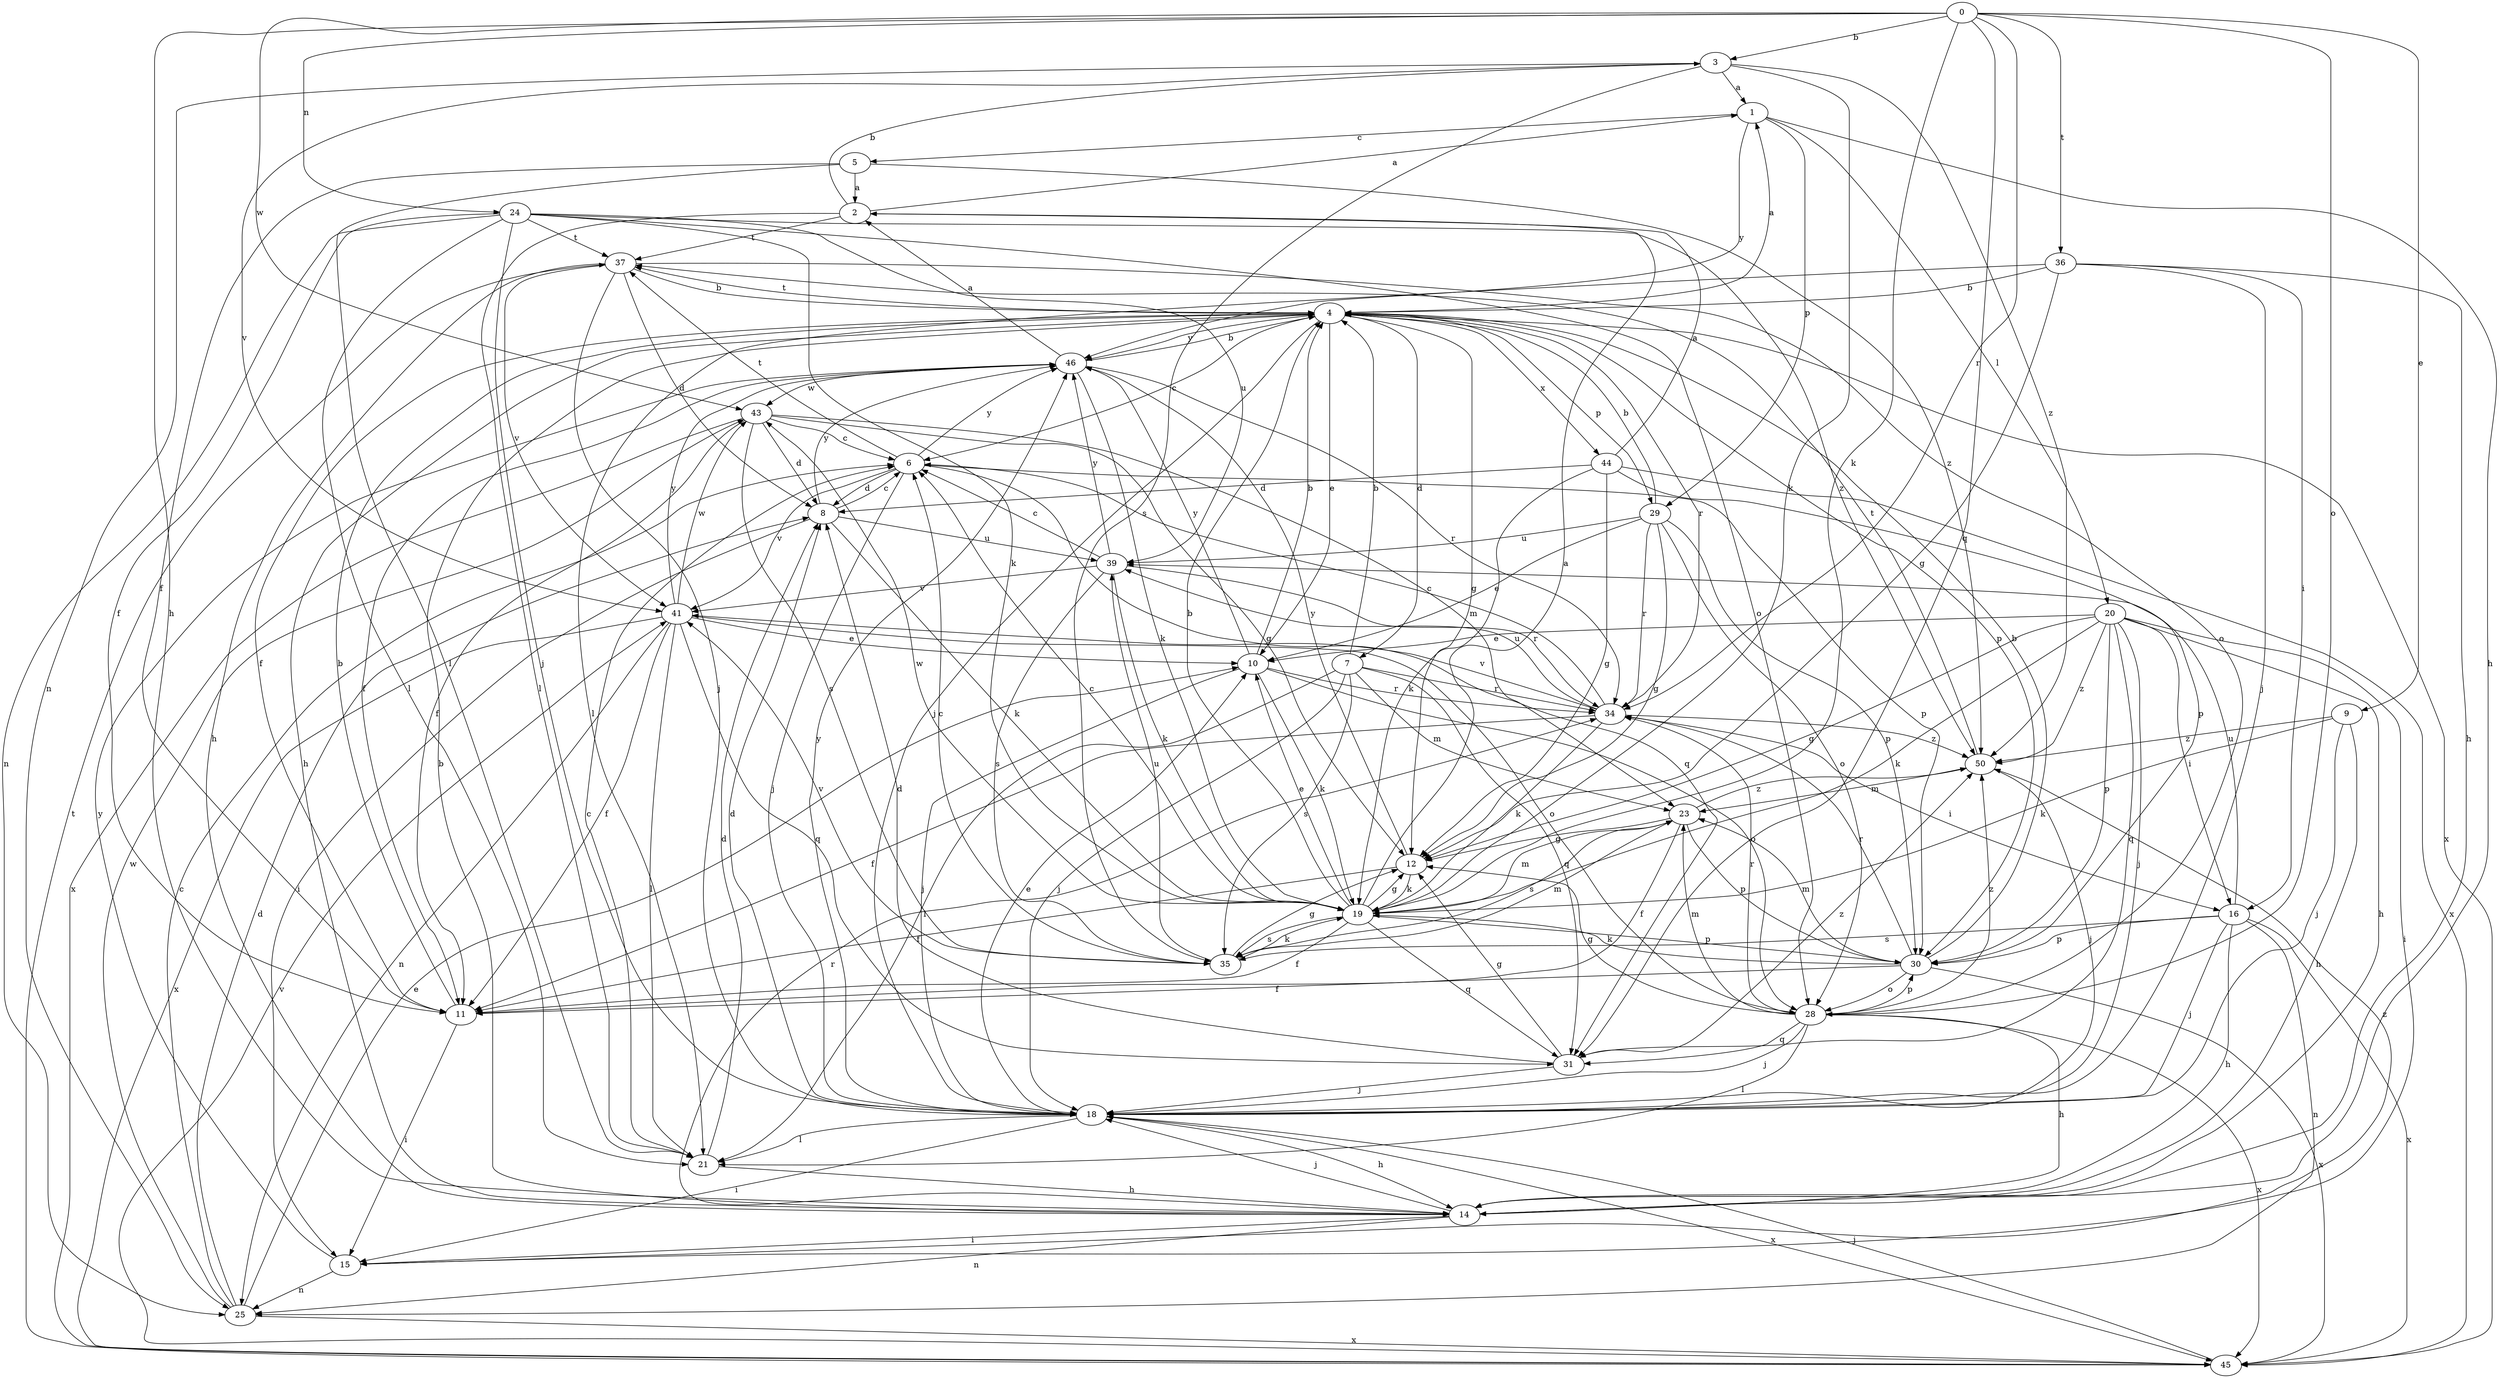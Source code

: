 strict digraph  {
0;
1;
2;
3;
4;
5;
6;
7;
8;
9;
10;
11;
12;
14;
15;
16;
18;
19;
20;
21;
23;
24;
25;
28;
29;
30;
31;
34;
35;
36;
37;
39;
41;
43;
44;
45;
46;
50;
0 -> 3  [label=b];
0 -> 9  [label=e];
0 -> 14  [label=h];
0 -> 19  [label=k];
0 -> 24  [label=n];
0 -> 28  [label=o];
0 -> 31  [label=q];
0 -> 34  [label=r];
0 -> 36  [label=t];
0 -> 43  [label=w];
1 -> 5  [label=c];
1 -> 14  [label=h];
1 -> 20  [label=l];
1 -> 29  [label=p];
1 -> 46  [label=y];
2 -> 1  [label=a];
2 -> 3  [label=b];
2 -> 21  [label=l];
2 -> 37  [label=t];
3 -> 1  [label=a];
3 -> 19  [label=k];
3 -> 25  [label=n];
3 -> 35  [label=s];
3 -> 41  [label=v];
3 -> 50  [label=z];
4 -> 1  [label=a];
4 -> 6  [label=c];
4 -> 7  [label=d];
4 -> 10  [label=e];
4 -> 11  [label=f];
4 -> 12  [label=g];
4 -> 14  [label=h];
4 -> 18  [label=j];
4 -> 29  [label=p];
4 -> 30  [label=p];
4 -> 34  [label=r];
4 -> 37  [label=t];
4 -> 44  [label=x];
4 -> 45  [label=x];
4 -> 46  [label=y];
5 -> 2  [label=a];
5 -> 11  [label=f];
5 -> 21  [label=l];
5 -> 50  [label=z];
6 -> 8  [label=d];
6 -> 18  [label=j];
6 -> 30  [label=p];
6 -> 31  [label=q];
6 -> 37  [label=t];
6 -> 41  [label=v];
6 -> 46  [label=y];
7 -> 4  [label=b];
7 -> 18  [label=j];
7 -> 21  [label=l];
7 -> 23  [label=m];
7 -> 31  [label=q];
7 -> 34  [label=r];
7 -> 35  [label=s];
8 -> 6  [label=c];
8 -> 15  [label=i];
8 -> 19  [label=k];
8 -> 39  [label=u];
8 -> 46  [label=y];
9 -> 14  [label=h];
9 -> 18  [label=j];
9 -> 19  [label=k];
9 -> 50  [label=z];
10 -> 4  [label=b];
10 -> 18  [label=j];
10 -> 19  [label=k];
10 -> 28  [label=o];
10 -> 34  [label=r];
10 -> 46  [label=y];
11 -> 4  [label=b];
11 -> 15  [label=i];
12 -> 11  [label=f];
12 -> 19  [label=k];
12 -> 46  [label=y];
14 -> 4  [label=b];
14 -> 15  [label=i];
14 -> 18  [label=j];
14 -> 25  [label=n];
14 -> 34  [label=r];
15 -> 25  [label=n];
15 -> 46  [label=y];
15 -> 50  [label=z];
16 -> 14  [label=h];
16 -> 18  [label=j];
16 -> 25  [label=n];
16 -> 30  [label=p];
16 -> 35  [label=s];
16 -> 39  [label=u];
16 -> 45  [label=x];
18 -> 8  [label=d];
18 -> 10  [label=e];
18 -> 14  [label=h];
18 -> 15  [label=i];
18 -> 21  [label=l];
18 -> 45  [label=x];
18 -> 46  [label=y];
19 -> 2  [label=a];
19 -> 4  [label=b];
19 -> 6  [label=c];
19 -> 10  [label=e];
19 -> 11  [label=f];
19 -> 12  [label=g];
19 -> 23  [label=m];
19 -> 30  [label=p];
19 -> 31  [label=q];
19 -> 35  [label=s];
19 -> 43  [label=w];
20 -> 10  [label=e];
20 -> 12  [label=g];
20 -> 14  [label=h];
20 -> 15  [label=i];
20 -> 16  [label=i];
20 -> 18  [label=j];
20 -> 19  [label=k];
20 -> 30  [label=p];
20 -> 31  [label=q];
20 -> 50  [label=z];
21 -> 6  [label=c];
21 -> 8  [label=d];
21 -> 14  [label=h];
23 -> 11  [label=f];
23 -> 12  [label=g];
23 -> 30  [label=p];
23 -> 35  [label=s];
23 -> 50  [label=z];
24 -> 11  [label=f];
24 -> 18  [label=j];
24 -> 19  [label=k];
24 -> 21  [label=l];
24 -> 25  [label=n];
24 -> 28  [label=o];
24 -> 37  [label=t];
24 -> 39  [label=u];
24 -> 50  [label=z];
25 -> 6  [label=c];
25 -> 8  [label=d];
25 -> 10  [label=e];
25 -> 43  [label=w];
25 -> 45  [label=x];
28 -> 12  [label=g];
28 -> 14  [label=h];
28 -> 18  [label=j];
28 -> 21  [label=l];
28 -> 23  [label=m];
28 -> 30  [label=p];
28 -> 31  [label=q];
28 -> 34  [label=r];
28 -> 45  [label=x];
28 -> 50  [label=z];
29 -> 4  [label=b];
29 -> 10  [label=e];
29 -> 12  [label=g];
29 -> 28  [label=o];
29 -> 30  [label=p];
29 -> 34  [label=r];
29 -> 39  [label=u];
30 -> 4  [label=b];
30 -> 11  [label=f];
30 -> 19  [label=k];
30 -> 23  [label=m];
30 -> 28  [label=o];
30 -> 34  [label=r];
30 -> 45  [label=x];
31 -> 8  [label=d];
31 -> 12  [label=g];
31 -> 18  [label=j];
31 -> 50  [label=z];
34 -> 6  [label=c];
34 -> 11  [label=f];
34 -> 16  [label=i];
34 -> 19  [label=k];
34 -> 39  [label=u];
34 -> 41  [label=v];
34 -> 50  [label=z];
35 -> 6  [label=c];
35 -> 12  [label=g];
35 -> 19  [label=k];
35 -> 23  [label=m];
35 -> 39  [label=u];
35 -> 41  [label=v];
36 -> 4  [label=b];
36 -> 12  [label=g];
36 -> 14  [label=h];
36 -> 16  [label=i];
36 -> 18  [label=j];
36 -> 21  [label=l];
37 -> 4  [label=b];
37 -> 8  [label=d];
37 -> 14  [label=h];
37 -> 18  [label=j];
37 -> 28  [label=o];
37 -> 41  [label=v];
39 -> 6  [label=c];
39 -> 19  [label=k];
39 -> 34  [label=r];
39 -> 35  [label=s];
39 -> 41  [label=v];
39 -> 46  [label=y];
41 -> 10  [label=e];
41 -> 11  [label=f];
41 -> 21  [label=l];
41 -> 25  [label=n];
41 -> 28  [label=o];
41 -> 31  [label=q];
41 -> 43  [label=w];
41 -> 45  [label=x];
41 -> 46  [label=y];
43 -> 6  [label=c];
43 -> 8  [label=d];
43 -> 11  [label=f];
43 -> 12  [label=g];
43 -> 23  [label=m];
43 -> 35  [label=s];
43 -> 45  [label=x];
44 -> 2  [label=a];
44 -> 8  [label=d];
44 -> 12  [label=g];
44 -> 19  [label=k];
44 -> 30  [label=p];
44 -> 45  [label=x];
45 -> 18  [label=j];
45 -> 37  [label=t];
45 -> 41  [label=v];
46 -> 2  [label=a];
46 -> 4  [label=b];
46 -> 11  [label=f];
46 -> 19  [label=k];
46 -> 34  [label=r];
46 -> 43  [label=w];
50 -> 18  [label=j];
50 -> 23  [label=m];
50 -> 37  [label=t];
}
